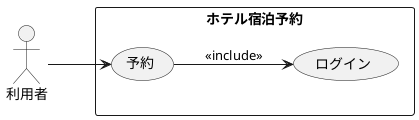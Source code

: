 @startuml ユースケース図
left to right direction
actor 利用者
rectangle ホテル宿泊予約 {
usecase 予約
usecase ログイン
}
利用者 -->予約
予約 -->ログイン :<< include >>
@endumlD